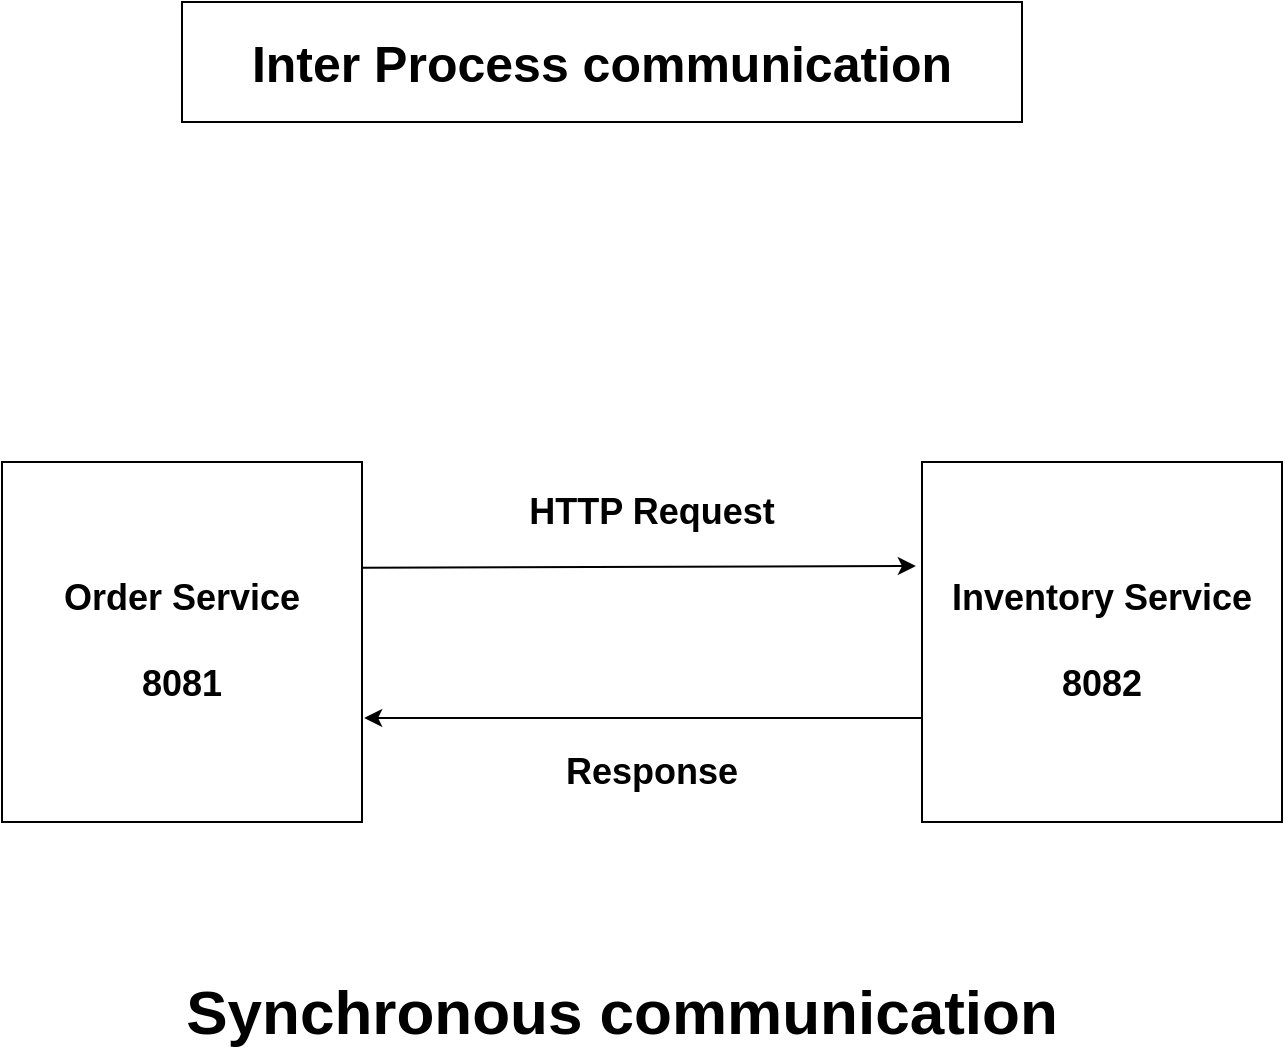 <mxfile version="21.6.1" type="device">
  <diagram name="Page-1" id="GmxFD7qq1pCN-UBQIBSm">
    <mxGraphModel dx="1098" dy="820" grid="1" gridSize="10" guides="1" tooltips="1" connect="1" arrows="1" fold="1" page="1" pageScale="1" pageWidth="850" pageHeight="1100" math="0" shadow="0">
      <root>
        <mxCell id="0" />
        <mxCell id="1" parent="0" />
        <mxCell id="XKUwSvTRAe9h4P01zuQs-1" value="&lt;b style=&quot;font-size: 18px;&quot;&gt;Order Service&lt;br&gt;&lt;br&gt;8081&lt;/b&gt;" style="whiteSpace=wrap;html=1;aspect=fixed;" vertex="1" parent="1">
          <mxGeometry x="120" y="330" width="180" height="180" as="geometry" />
        </mxCell>
        <mxCell id="XKUwSvTRAe9h4P01zuQs-3" value="Inter Process communication" style="rounded=0;whiteSpace=wrap;html=1;fontSize=25;fontStyle=1" vertex="1" parent="1">
          <mxGeometry x="210" y="100" width="420" height="60" as="geometry" />
        </mxCell>
        <mxCell id="XKUwSvTRAe9h4P01zuQs-4" value="&lt;b style=&quot;font-size: 18px;&quot;&gt;Inventory Service&lt;br style=&quot;font-size: 18px;&quot;&gt;&lt;br style=&quot;font-size: 18px;&quot;&gt;8082&lt;/b&gt;" style="whiteSpace=wrap;html=1;aspect=fixed;fontSize=18;" vertex="1" parent="1">
          <mxGeometry x="580" y="330" width="180" height="180" as="geometry" />
        </mxCell>
        <mxCell id="XKUwSvTRAe9h4P01zuQs-6" value="" style="endArrow=classic;html=1;rounded=0;exitX=1;exitY=0.294;exitDx=0;exitDy=0;exitPerimeter=0;entryX=-0.017;entryY=0.289;entryDx=0;entryDy=0;entryPerimeter=0;fontSize=20;fontStyle=1" edge="1" parent="1" source="XKUwSvTRAe9h4P01zuQs-1" target="XKUwSvTRAe9h4P01zuQs-4">
          <mxGeometry width="50" height="50" relative="1" as="geometry">
            <mxPoint x="400" y="430" as="sourcePoint" />
            <mxPoint x="570" y="383" as="targetPoint" />
          </mxGeometry>
        </mxCell>
        <mxCell id="XKUwSvTRAe9h4P01zuQs-7" value="&lt;span style=&quot;font-size: 18px;&quot;&gt;HTTP Request&lt;/span&gt;" style="text;html=1;strokeColor=none;fillColor=none;align=center;verticalAlign=middle;whiteSpace=wrap;rounded=0;fontStyle=1;fontSize=18;" vertex="1" parent="1">
          <mxGeometry x="360" y="340" width="170" height="30" as="geometry" />
        </mxCell>
        <mxCell id="XKUwSvTRAe9h4P01zuQs-8" value="" style="endArrow=classic;html=1;rounded=0;exitX=0;exitY=0.711;exitDx=0;exitDy=0;exitPerimeter=0;entryX=1.006;entryY=0.711;entryDx=0;entryDy=0;entryPerimeter=0;fontSize=20;fontStyle=1" edge="1" parent="1" source="XKUwSvTRAe9h4P01zuQs-4" target="XKUwSvTRAe9h4P01zuQs-1">
          <mxGeometry width="50" height="50" relative="1" as="geometry">
            <mxPoint x="310" y="393" as="sourcePoint" />
            <mxPoint x="587" y="392" as="targetPoint" />
          </mxGeometry>
        </mxCell>
        <mxCell id="XKUwSvTRAe9h4P01zuQs-9" value="&lt;span style=&quot;font-size: 18px;&quot;&gt;Response&lt;/span&gt;" style="text;html=1;strokeColor=none;fillColor=none;align=center;verticalAlign=middle;whiteSpace=wrap;rounded=0;fontStyle=1;fontSize=18;" vertex="1" parent="1">
          <mxGeometry x="360" y="470" width="170" height="30" as="geometry" />
        </mxCell>
        <mxCell id="XKUwSvTRAe9h4P01zuQs-10" value="&lt;font style=&quot;font-size: 31px;&quot;&gt;&lt;b&gt;Synchronous communication&lt;/b&gt;&lt;/font&gt;" style="text;html=1;strokeColor=none;fillColor=none;align=center;verticalAlign=middle;whiteSpace=wrap;rounded=0;" vertex="1" parent="1">
          <mxGeometry x="150" y="590" width="560" height="30" as="geometry" />
        </mxCell>
      </root>
    </mxGraphModel>
  </diagram>
</mxfile>
